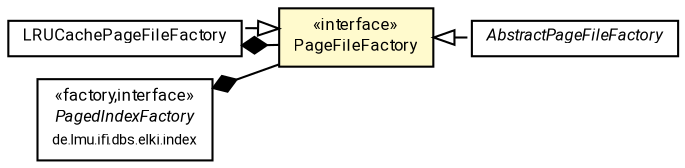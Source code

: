 #!/usr/local/bin/dot
#
# Class diagram 
# Generated by UMLGraph version R5_7_2-60-g0e99a6 (http://www.spinellis.gr/umlgraph/)
#

digraph G {
	graph [fontnames="svg"]
	edge [fontname="Roboto",fontsize=7,labelfontname="Roboto",labelfontsize=7,color="black"];
	node [fontname="Roboto",fontcolor="black",fontsize=8,shape=plaintext,margin=0,width=0,height=0];
	nodesep=0.15;
	ranksep=0.25;
	rankdir=LR;
	// de.lmu.ifi.dbs.elki.persistent.LRUCachePageFileFactory<P extends de.lmu.ifi.dbs.elki.persistent.Page>
	c7931862 [label=<<table title="de.lmu.ifi.dbs.elki.persistent.LRUCachePageFileFactory" border="0" cellborder="1" cellspacing="0" cellpadding="2" href="LRUCachePageFileFactory.html" target="_parent">
		<tr><td><table border="0" cellspacing="0" cellpadding="1">
		<tr><td align="center" balign="center"> <font face="Roboto">LRUCachePageFileFactory</font> </td></tr>
		</table></td></tr>
		</table>>, URL="LRUCachePageFileFactory.html"];
	// de.lmu.ifi.dbs.elki.index.PagedIndexFactory<O>
	c7934121 [label=<<table title="de.lmu.ifi.dbs.elki.index.PagedIndexFactory" border="0" cellborder="1" cellspacing="0" cellpadding="2" href="../index/PagedIndexFactory.html" target="_parent">
		<tr><td><table border="0" cellspacing="0" cellpadding="1">
		<tr><td align="center" balign="center"> &#171;factory,interface&#187; </td></tr>
		<tr><td align="center" balign="center"> <font face="Roboto"><i>PagedIndexFactory</i></font> </td></tr>
		<tr><td align="center" balign="center"> <font face="Roboto" point-size="7.0">de.lmu.ifi.dbs.elki.index</font> </td></tr>
		</table></td></tr>
		</table>>, URL="../index/PagedIndexFactory.html"];
	// de.lmu.ifi.dbs.elki.persistent.AbstractPageFileFactory<P extends de.lmu.ifi.dbs.elki.persistent.Page>
	c7934892 [label=<<table title="de.lmu.ifi.dbs.elki.persistent.AbstractPageFileFactory" border="0" cellborder="1" cellspacing="0" cellpadding="2" href="AbstractPageFileFactory.html" target="_parent">
		<tr><td><table border="0" cellspacing="0" cellpadding="1">
		<tr><td align="center" balign="center"> <font face="Roboto"><i>AbstractPageFileFactory</i></font> </td></tr>
		</table></td></tr>
		</table>>, URL="AbstractPageFileFactory.html"];
	// de.lmu.ifi.dbs.elki.persistent.PageFileFactory<P extends de.lmu.ifi.dbs.elki.persistent.Page>
	c7934896 [label=<<table title="de.lmu.ifi.dbs.elki.persistent.PageFileFactory" border="0" cellborder="1" cellspacing="0" cellpadding="2" bgcolor="lemonChiffon" href="PageFileFactory.html" target="_parent">
		<tr><td><table border="0" cellspacing="0" cellpadding="1">
		<tr><td align="center" balign="center"> &#171;interface&#187; </td></tr>
		<tr><td align="center" balign="center"> <font face="Roboto">PageFileFactory</font> </td></tr>
		</table></td></tr>
		</table>>, URL="PageFileFactory.html"];
	// de.lmu.ifi.dbs.elki.persistent.LRUCachePageFileFactory<P extends de.lmu.ifi.dbs.elki.persistent.Page> implements de.lmu.ifi.dbs.elki.persistent.PageFileFactory<P extends de.lmu.ifi.dbs.elki.persistent.Page>
	c7934896 -> c7931862 [arrowtail=empty,style=dashed,dir=back,weight=9];
	// de.lmu.ifi.dbs.elki.persistent.LRUCachePageFileFactory<P extends de.lmu.ifi.dbs.elki.persistent.Page> composed de.lmu.ifi.dbs.elki.persistent.PageFileFactory<P extends de.lmu.ifi.dbs.elki.persistent.Page>
	c7931862 -> c7934896 [arrowhead=none,arrowtail=diamond,dir=back,weight=6];
	// de.lmu.ifi.dbs.elki.index.PagedIndexFactory<O> composed de.lmu.ifi.dbs.elki.persistent.PageFileFactory<P extends de.lmu.ifi.dbs.elki.persistent.Page>
	c7934121 -> c7934896 [arrowhead=none,arrowtail=diamond,dir=back,weight=6];
	// de.lmu.ifi.dbs.elki.persistent.AbstractPageFileFactory<P extends de.lmu.ifi.dbs.elki.persistent.Page> implements de.lmu.ifi.dbs.elki.persistent.PageFileFactory<P extends de.lmu.ifi.dbs.elki.persistent.Page>
	c7934896 -> c7934892 [arrowtail=empty,style=dashed,dir=back,weight=9];
}

